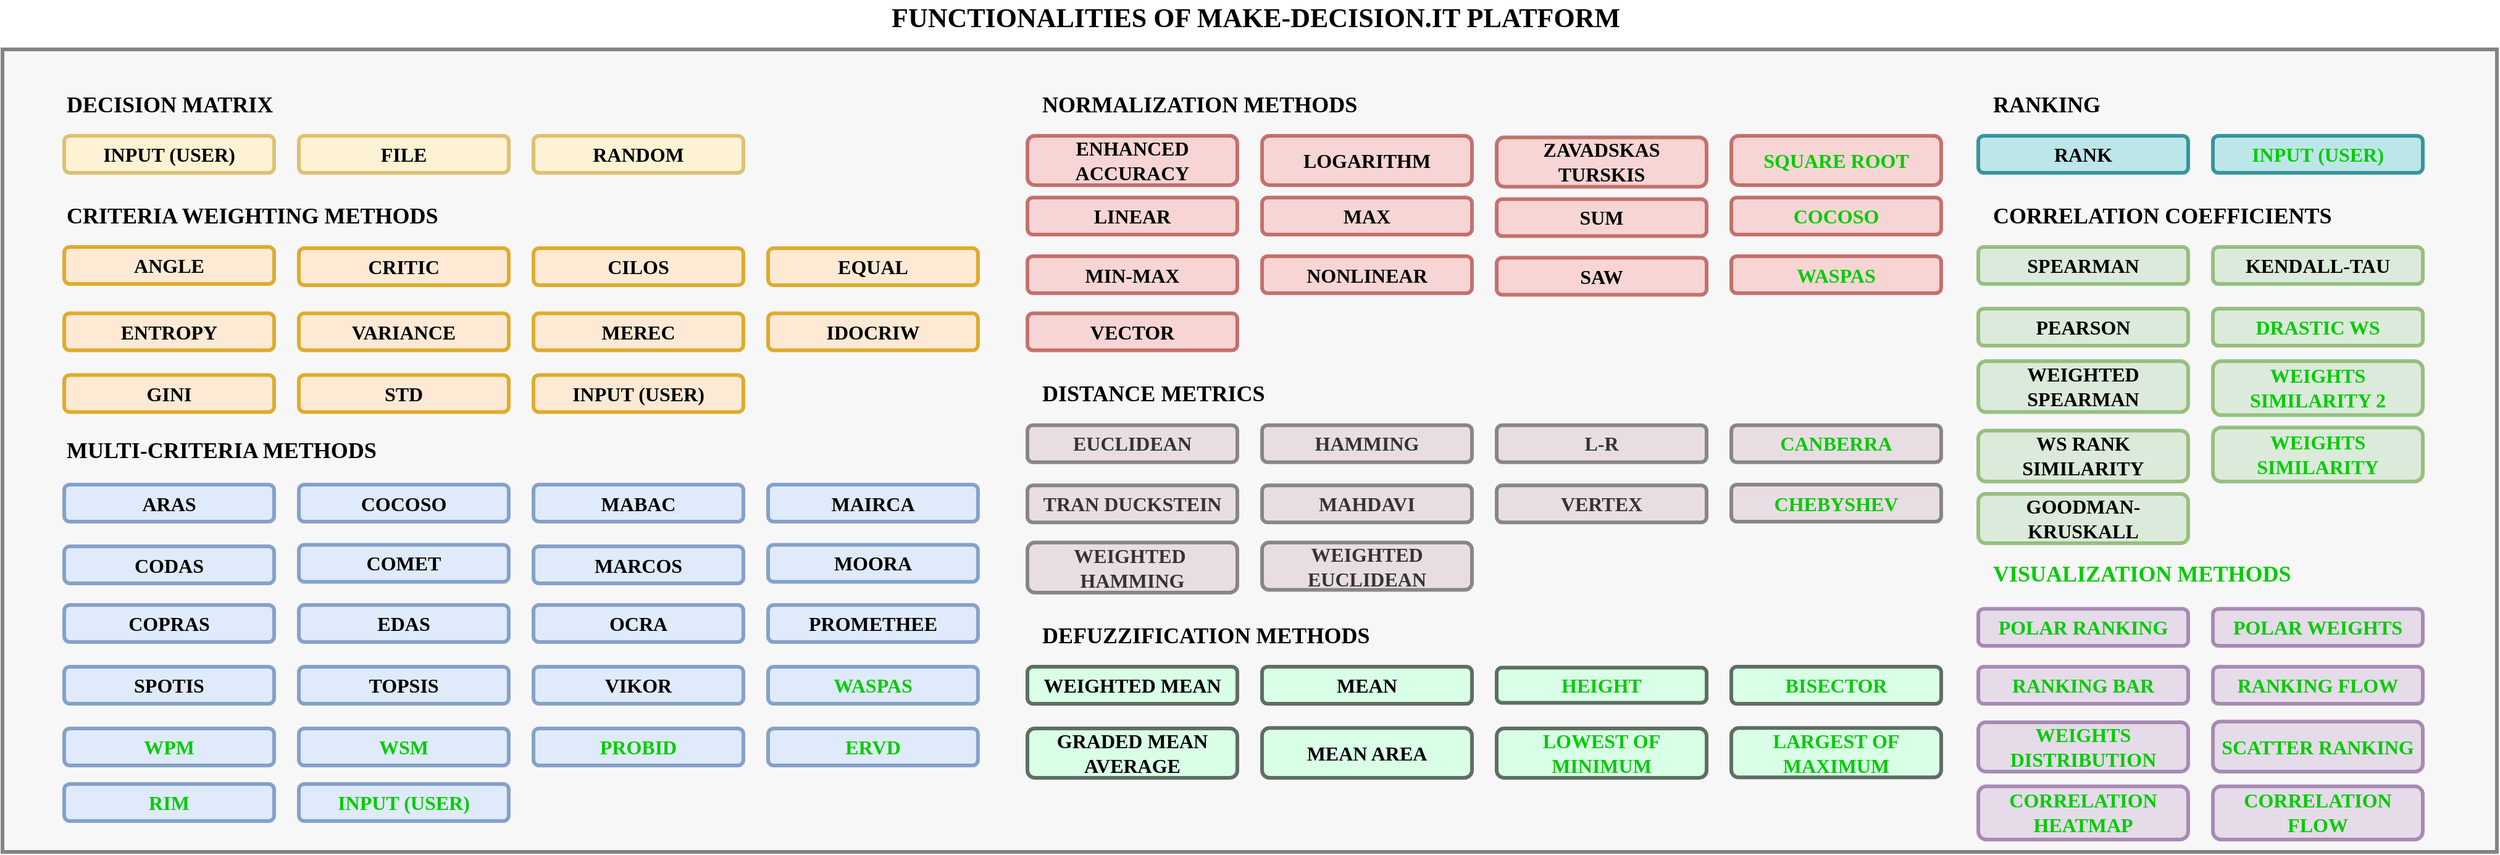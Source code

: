 <mxfile version="24.5.4" type="device">
  <diagram name="Strona-1" id="jpaMvelVWF1Mh6sMr1HV">
    <mxGraphModel dx="2520" dy="2734" grid="1" gridSize="10" guides="1" tooltips="1" connect="1" arrows="1" fold="1" page="1" pageScale="1" pageWidth="827" pageHeight="1169" math="0" shadow="0">
      <root>
        <mxCell id="0" />
        <mxCell id="1" parent="0" />
        <mxCell id="RcBS9KYSmtUSz1YU15f_-1" value="" style="rounded=0;whiteSpace=wrap;html=1;fillColor=#f5f5f5;fontColor=#333333;strokeColor=#666666;opacity=80;strokeWidth=3;fontFamily=Verdana;fontStyle=1;fontSize=12;" vertex="1" parent="1">
          <mxGeometry x="480" y="-760" width="2020" height="650" as="geometry" />
        </mxCell>
        <mxCell id="RcBS9KYSmtUSz1YU15f_-2" value="GOODMAN-KRUSKALL" style="rounded=1;whiteSpace=wrap;html=1;fontSize=16;fontFamily=Verdana;fillColor=#d5e8d4;strokeColor=#82b366;strokeWidth=3;opacity=80;fontStyle=1" vertex="1" parent="1">
          <mxGeometry x="2080" y="-400" width="170" height="40" as="geometry" />
        </mxCell>
        <mxCell id="RcBS9KYSmtUSz1YU15f_-3" value="PEARSON" style="rounded=1;whiteSpace=wrap;html=1;fontSize=16;fontFamily=Verdana;fillColor=#d5e8d4;strokeColor=#82b366;strokeWidth=3;opacity=80;fontStyle=1" vertex="1" parent="1">
          <mxGeometry x="2080" y="-550" width="170" height="30" as="geometry" />
        </mxCell>
        <mxCell id="RcBS9KYSmtUSz1YU15f_-4" value="KENDALL-TAU" style="rounded=1;whiteSpace=wrap;html=1;fontSize=16;fontFamily=Verdana;fillColor=#d5e8d4;strokeColor=#82b366;strokeWidth=3;opacity=80;fontStyle=1" vertex="1" parent="1">
          <mxGeometry x="2270" y="-600" width="170" height="30" as="geometry" />
        </mxCell>
        <mxCell id="RcBS9KYSmtUSz1YU15f_-5" value="SPEARMAN" style="rounded=1;whiteSpace=wrap;html=1;fontSize=16;fontFamily=Verdana;fillColor=#d5e8d4;strokeColor=#82b366;strokeWidth=3;opacity=80;fontStyle=1" vertex="1" parent="1">
          <mxGeometry x="2080" y="-600" width="170" height="30" as="geometry" />
        </mxCell>
        <mxCell id="RcBS9KYSmtUSz1YU15f_-6" value="WEIGHTED SPEARMAN" style="rounded=1;whiteSpace=wrap;html=1;fontSize=16;fontFamily=Verdana;fillColor=#d5e8d4;strokeColor=#82b366;strokeWidth=3;opacity=80;fontStyle=1" vertex="1" parent="1">
          <mxGeometry x="2080" y="-507.5" width="170" height="41.25" as="geometry" />
        </mxCell>
        <mxCell id="RcBS9KYSmtUSz1YU15f_-7" value="WS RANK SIMILARITY" style="rounded=1;whiteSpace=wrap;html=1;fontSize=16;fontFamily=Verdana;fillColor=#d5e8d4;strokeColor=#82b366;strokeWidth=3;opacity=80;fontStyle=1" vertex="1" parent="1">
          <mxGeometry x="2080" y="-451.25" width="170" height="41.25" as="geometry" />
        </mxCell>
        <mxCell id="RcBS9KYSmtUSz1YU15f_-8" value="GRADED MEAN AVERAGE" style="rounded=1;whiteSpace=wrap;html=1;fontFamily=Verdana;fontSize=16;strokeWidth=3;fillColor=#daffe7;strokeColor=#5E6E63;fontStyle=1" vertex="1" parent="1">
          <mxGeometry x="1310" y="-210" width="170" height="40" as="geometry" />
        </mxCell>
        <mxCell id="RcBS9KYSmtUSz1YU15f_-9" value="MEAN AREA" style="rounded=1;whiteSpace=wrap;html=1;fontFamily=Verdana;fontSize=16;strokeWidth=3;fillColor=#daffe7;strokeColor=#5E6E63;fontStyle=1" vertex="1" parent="1">
          <mxGeometry x="1500" y="-210.32" width="170" height="40.32" as="geometry" />
        </mxCell>
        <mxCell id="RcBS9KYSmtUSz1YU15f_-10" value="MEAN" style="rounded=1;whiteSpace=wrap;html=1;fontFamily=Verdana;fontSize=16;strokeWidth=3;fillColor=#daffe7;strokeColor=#5E6E63;fontStyle=1" vertex="1" parent="1">
          <mxGeometry x="1500" y="-260" width="170" height="30" as="geometry" />
        </mxCell>
        <mxCell id="RcBS9KYSmtUSz1YU15f_-11" value="WEIGHTED MEAN" style="rounded=1;whiteSpace=wrap;html=1;fontFamily=Verdana;fontSize=16;strokeWidth=3;fillColor=#daffe7;strokeColor=#5E6E63;fontStyle=1" vertex="1" parent="1">
          <mxGeometry x="1310" y="-260" width="170" height="30" as="geometry" />
        </mxCell>
        <mxCell id="RcBS9KYSmtUSz1YU15f_-12" value="DRASTIC WS" style="rounded=1;whiteSpace=wrap;html=1;fontSize=16;fontFamily=Verdana;fillColor=#d5e8d4;strokeColor=#82b366;strokeWidth=3;opacity=80;fontStyle=1;fontColor=#00CC00;" vertex="1" parent="1">
          <mxGeometry x="2270" y="-550" width="170" height="30" as="geometry" />
        </mxCell>
        <mxCell id="RcBS9KYSmtUSz1YU15f_-13" value="WEIGHTS SIMILARITY" style="rounded=1;whiteSpace=wrap;html=1;fontSize=16;fontFamily=Verdana;fillColor=#d5e8d4;strokeColor=#82b366;strokeWidth=3;opacity=80;fontStyle=1;fontColor=#00CC00;" vertex="1" parent="1">
          <mxGeometry x="2270" y="-453.75" width="170" height="43.75" as="geometry" />
        </mxCell>
        <mxCell id="RcBS9KYSmtUSz1YU15f_-14" value="WEIGHTS SIMILARITY 2" style="rounded=1;whiteSpace=wrap;html=1;fontSize=16;fontFamily=Verdana;fillColor=#d5e8d4;strokeColor=#82b366;strokeWidth=3;opacity=80;fontStyle=1;fontColor=#00CC00;" vertex="1" parent="1">
          <mxGeometry x="2270" y="-507.5" width="170" height="43.75" as="geometry" />
        </mxCell>
        <mxCell id="RcBS9KYSmtUSz1YU15f_-15" value="BISECTOR" style="rounded=1;whiteSpace=wrap;html=1;fontFamily=Verdana;fontSize=16;strokeWidth=3;fillColor=#daffe7;strokeColor=#5E6E63;fontStyle=1;fontColor=#00CC00;" vertex="1" parent="1">
          <mxGeometry x="1880" y="-260" width="170" height="30" as="geometry" />
        </mxCell>
        <mxCell id="RcBS9KYSmtUSz1YU15f_-16" value="HEIGHT" style="rounded=1;whiteSpace=wrap;html=1;fontFamily=Verdana;fontSize=16;strokeWidth=3;fillColor=#daffe7;strokeColor=#5E6E63;fontStyle=1;fontColor=#00CC00;" vertex="1" parent="1">
          <mxGeometry x="1690" y="-259.22" width="170" height="28.44" as="geometry" />
        </mxCell>
        <mxCell id="RcBS9KYSmtUSz1YU15f_-17" value="LARGEST OF MAXIMUM" style="rounded=1;whiteSpace=wrap;html=1;fontFamily=Verdana;fontSize=16;strokeWidth=3;fillColor=#daffe7;strokeColor=#5E6E63;fontStyle=1;fontColor=#00CC00;" vertex="1" parent="1">
          <mxGeometry x="1880" y="-210.32" width="170" height="40" as="geometry" />
        </mxCell>
        <mxCell id="RcBS9KYSmtUSz1YU15f_-18" value="LOWEST OF MINIMUM" style="rounded=1;whiteSpace=wrap;html=1;fontFamily=Verdana;fontSize=16;strokeWidth=3;fillColor=#daffe7;strokeColor=#5E6E63;fontStyle=1;fontColor=#00CC00;" vertex="1" parent="1">
          <mxGeometry x="1690" y="-210" width="170" height="40" as="geometry" />
        </mxCell>
        <mxCell id="RcBS9KYSmtUSz1YU15f_-19" value="EUCLIDEAN" style="rounded=1;whiteSpace=wrap;html=1;fontFamily=Verdana;fontSize=16;fillColor=#e6d8e0;strokeColor=#6E6E6E;opacity=80;strokeWidth=3;fontColor=#333333;fontStyle=1" vertex="1" parent="1">
          <mxGeometry x="1310" y="-455.62" width="170" height="30" as="geometry" />
        </mxCell>
        <mxCell id="RcBS9KYSmtUSz1YU15f_-20" value="CANBERRA" style="rounded=1;whiteSpace=wrap;html=1;fontFamily=Verdana;fontSize=16;fillColor=#e6d8e0;strokeColor=#6E6E6E;opacity=80;strokeWidth=3;fontColor=#00CC00;fontStyle=1" vertex="1" parent="1">
          <mxGeometry x="1880" y="-455.62" width="170" height="30" as="geometry" />
        </mxCell>
        <mxCell id="RcBS9KYSmtUSz1YU15f_-21" value="HAMMING" style="rounded=1;whiteSpace=wrap;html=1;fontFamily=Verdana;fontSize=16;fillColor=#e6d8e0;strokeColor=#6E6E6E;opacity=80;strokeWidth=3;fontColor=#333333;fontStyle=1" vertex="1" parent="1">
          <mxGeometry x="1500" y="-455.62" width="170" height="30" as="geometry" />
        </mxCell>
        <mxCell id="RcBS9KYSmtUSz1YU15f_-22" value="MAHDAVI" style="rounded=1;whiteSpace=wrap;html=1;fontFamily=Verdana;fontSize=16;fillColor=#e6d8e0;strokeColor=#6E6E6E;opacity=80;strokeWidth=3;fontColor=#333333;fontStyle=1" vertex="1" parent="1">
          <mxGeometry x="1500" y="-406.87" width="170" height="30" as="geometry" />
        </mxCell>
        <mxCell id="RcBS9KYSmtUSz1YU15f_-23" value="VERTEX" style="rounded=1;whiteSpace=wrap;html=1;fontFamily=Verdana;fontSize=16;fillColor=#e6d8e0;strokeColor=#6E6E6E;opacity=80;strokeWidth=3;fontColor=#333333;fontStyle=1" vertex="1" parent="1">
          <mxGeometry x="1690" y="-406.87" width="170" height="30" as="geometry" />
        </mxCell>
        <mxCell id="RcBS9KYSmtUSz1YU15f_-24" value="WEIGHTED&amp;nbsp;&lt;div&gt;HAMMING&lt;/div&gt;" style="rounded=1;whiteSpace=wrap;html=1;fontFamily=Verdana;fontSize=16;fillColor=#e6d8e0;strokeColor=#6E6E6E;opacity=80;strokeWidth=3;fontColor=#333333;fontStyle=1" vertex="1" parent="1">
          <mxGeometry x="1310" y="-360.63" width="170" height="40.63" as="geometry" />
        </mxCell>
        <mxCell id="RcBS9KYSmtUSz1YU15f_-25" value="L-R" style="rounded=1;whiteSpace=wrap;html=1;fontFamily=Verdana;fontSize=16;fillColor=#e6d8e0;strokeColor=#6E6E6E;opacity=80;strokeWidth=3;fontColor=#333333;fontStyle=1" vertex="1" parent="1">
          <mxGeometry x="1690" y="-455.62" width="170" height="30" as="geometry" />
        </mxCell>
        <mxCell id="RcBS9KYSmtUSz1YU15f_-26" value="TRAN DUCKSTEIN" style="rounded=1;whiteSpace=wrap;html=1;fontFamily=Verdana;fontSize=16;fillColor=#e6d8e0;strokeColor=#6E6E6E;opacity=80;strokeWidth=3;fontColor=#333333;fontStyle=1" vertex="1" parent="1">
          <mxGeometry x="1310" y="-406.87" width="170" height="30" as="geometry" />
        </mxCell>
        <mxCell id="RcBS9KYSmtUSz1YU15f_-27" value="WEIGHTED EUCLIDEAN" style="rounded=1;whiteSpace=wrap;html=1;fontFamily=Verdana;fontSize=16;fillColor=#e6d8e0;strokeColor=#6E6E6E;opacity=80;strokeWidth=3;fontColor=#333333;fontStyle=1" vertex="1" parent="1">
          <mxGeometry x="1500" y="-360.63" width="170" height="38.44" as="geometry" />
        </mxCell>
        <mxCell id="RcBS9KYSmtUSz1YU15f_-28" value="CHEBYSHEV" style="rounded=1;whiteSpace=wrap;html=1;fontFamily=Verdana;fontSize=16;fillColor=#e6d8e0;strokeColor=#6E6E6E;opacity=80;strokeWidth=3;fontColor=#00CC00;fontStyle=1" vertex="1" parent="1">
          <mxGeometry x="1880" y="-407.5" width="170" height="30" as="geometry" />
        </mxCell>
        <mxCell id="RcBS9KYSmtUSz1YU15f_-29" value="ENHANCED ACCURACY" style="rounded=1;whiteSpace=wrap;html=1;fontFamily=Verdana;fontSize=16;fillColor=#f8cecc;strokeColor=#b85450;strokeWidth=3;opacity=80;fontStyle=1" vertex="1" parent="1">
          <mxGeometry x="1310" y="-690" width="170" height="40" as="geometry" />
        </mxCell>
        <mxCell id="RcBS9KYSmtUSz1YU15f_-30" value="LINEAR" style="rounded=1;whiteSpace=wrap;html=1;fontFamily=Verdana;fontSize=16;fillColor=#f8cecc;strokeColor=#b85450;strokeWidth=3;opacity=80;fontStyle=1" vertex="1" parent="1">
          <mxGeometry x="1310" y="-640" width="170" height="30" as="geometry" />
        </mxCell>
        <mxCell id="RcBS9KYSmtUSz1YU15f_-31" value="LOGARITHM" style="rounded=1;whiteSpace=wrap;html=1;fontFamily=Verdana;fontSize=16;fillColor=#f8cecc;strokeColor=#b85450;strokeWidth=3;opacity=80;fontStyle=1" vertex="1" parent="1">
          <mxGeometry x="1500" y="-690" width="170" height="40" as="geometry" />
        </mxCell>
        <mxCell id="RcBS9KYSmtUSz1YU15f_-32" value="MAX" style="rounded=1;whiteSpace=wrap;html=1;fontFamily=Verdana;fontSize=16;fillColor=#f8cecc;strokeColor=#b85450;strokeWidth=3;opacity=80;fontStyle=1" vertex="1" parent="1">
          <mxGeometry x="1500" y="-640" width="170" height="30" as="geometry" />
        </mxCell>
        <mxCell id="RcBS9KYSmtUSz1YU15f_-33" value="MIN-MAX" style="rounded=1;whiteSpace=wrap;html=1;fontFamily=Verdana;fontSize=16;fillColor=#f8cecc;strokeColor=#b85450;strokeWidth=3;opacity=80;fontStyle=1" vertex="1" parent="1">
          <mxGeometry x="1310" y="-592.5" width="170" height="30" as="geometry" />
        </mxCell>
        <mxCell id="RcBS9KYSmtUSz1YU15f_-34" value="NONLINEAR" style="rounded=1;whiteSpace=wrap;html=1;fontFamily=Verdana;fontSize=16;fillColor=#f8cecc;strokeColor=#b85450;strokeWidth=3;opacity=80;fontStyle=1" vertex="1" parent="1">
          <mxGeometry x="1500" y="-592.5" width="170" height="30" as="geometry" />
        </mxCell>
        <mxCell id="RcBS9KYSmtUSz1YU15f_-35" value="SAW" style="rounded=1;whiteSpace=wrap;html=1;fontFamily=Verdana;fontSize=16;fillColor=#f8cecc;strokeColor=#b85450;strokeWidth=3;opacity=80;fontStyle=1" vertex="1" parent="1">
          <mxGeometry x="1690" y="-591.25" width="170" height="30" as="geometry" />
        </mxCell>
        <mxCell id="RcBS9KYSmtUSz1YU15f_-36" value="SUM" style="rounded=1;whiteSpace=wrap;html=1;fontFamily=Verdana;fontSize=16;fillColor=#f8cecc;strokeColor=#b85450;strokeWidth=3;opacity=80;fontStyle=1" vertex="1" parent="1">
          <mxGeometry x="1690" y="-638.75" width="170" height="30" as="geometry" />
        </mxCell>
        <mxCell id="RcBS9KYSmtUSz1YU15f_-37" value="VECTOR" style="rounded=1;whiteSpace=wrap;html=1;fontFamily=Verdana;fontSize=16;fillColor=#f8cecc;strokeColor=#b85450;strokeWidth=3;opacity=80;fontStyle=1" vertex="1" parent="1">
          <mxGeometry x="1310" y="-546.25" width="170" height="30" as="geometry" />
        </mxCell>
        <mxCell id="RcBS9KYSmtUSz1YU15f_-38" value="ZAVADSKAS TURSKIS" style="rounded=1;whiteSpace=wrap;html=1;fontFamily=Verdana;fontSize=16;fillColor=#f8cecc;strokeColor=#b85450;strokeWidth=3;opacity=80;fontStyle=1" vertex="1" parent="1">
          <mxGeometry x="1690" y="-688.75" width="170" height="40" as="geometry" />
        </mxCell>
        <mxCell id="RcBS9KYSmtUSz1YU15f_-39" value="SQUARE ROOT" style="rounded=1;whiteSpace=wrap;html=1;fontFamily=Verdana;fontSize=16;fillColor=#f8cecc;strokeColor=#b85450;strokeWidth=3;opacity=80;fontStyle=1;fontColor=#00CC00;" vertex="1" parent="1">
          <mxGeometry x="1880" y="-690" width="170" height="40" as="geometry" />
        </mxCell>
        <mxCell id="RcBS9KYSmtUSz1YU15f_-40" value="WASPAS" style="rounded=1;whiteSpace=wrap;html=1;fontFamily=Verdana;fontSize=16;fillColor=#f8cecc;strokeColor=#b85450;strokeWidth=3;opacity=80;fontStyle=1;fontColor=#00CC00;" vertex="1" parent="1">
          <mxGeometry x="1880" y="-592.5" width="170" height="30" as="geometry" />
        </mxCell>
        <mxCell id="RcBS9KYSmtUSz1YU15f_-41" value="COCOSO" style="rounded=1;whiteSpace=wrap;html=1;fontFamily=Verdana;fontSize=16;fillColor=#f8cecc;strokeColor=#b85450;strokeWidth=3;opacity=80;fontStyle=1;fontColor=#00CC00;" vertex="1" parent="1">
          <mxGeometry x="1880" y="-640" width="170" height="30" as="geometry" />
        </mxCell>
        <mxCell id="RcBS9KYSmtUSz1YU15f_-42" value="INPUT (USER)" style="rounded=1;whiteSpace=wrap;html=1;fontFamily=Verdana;fontSize=16;fillColor=#fff2cc;strokeColor=#d6b656;strokeWidth=3;opacity=80;fontStyle=1" vertex="1" parent="1">
          <mxGeometry x="530" y="-690" width="170" height="30" as="geometry" />
        </mxCell>
        <mxCell id="RcBS9KYSmtUSz1YU15f_-43" value="FILE" style="rounded=1;whiteSpace=wrap;html=1;fontFamily=Verdana;fontSize=16;fillColor=#fff2cc;strokeColor=#d6b656;strokeWidth=3;opacity=80;fontStyle=1" vertex="1" parent="1">
          <mxGeometry x="720" y="-690" width="170" height="30" as="geometry" />
        </mxCell>
        <mxCell id="RcBS9KYSmtUSz1YU15f_-44" value="RANDOM" style="rounded=1;whiteSpace=wrap;html=1;fontFamily=Verdana;fontSize=16;fillColor=#fff2cc;strokeColor=#d6b656;strokeWidth=3;opacity=80;fontStyle=1" vertex="1" parent="1">
          <mxGeometry x="910" y="-690" width="170" height="30" as="geometry" />
        </mxCell>
        <mxCell id="RcBS9KYSmtUSz1YU15f_-45" value="ANGLE" style="rounded=1;whiteSpace=wrap;html=1;fontFamily=Verdana;fontSize=16;fillColor=#ffe6cc;strokeColor=#d79b00;strokeWidth=3;opacity=80;fontStyle=1" vertex="1" parent="1">
          <mxGeometry x="530" y="-600" width="170" height="30" as="geometry" />
        </mxCell>
        <mxCell id="RcBS9KYSmtUSz1YU15f_-46" value="CRITIC" style="rounded=1;whiteSpace=wrap;html=1;fontFamily=Verdana;fontSize=16;fillColor=#ffe6cc;strokeColor=#d79b00;strokeWidth=3;opacity=80;fontStyle=1" vertex="1" parent="1">
          <mxGeometry x="720" y="-599" width="170" height="30" as="geometry" />
        </mxCell>
        <mxCell id="RcBS9KYSmtUSz1YU15f_-47" value="CILOS" style="rounded=1;whiteSpace=wrap;html=1;fontFamily=Verdana;fontSize=16;fillColor=#ffe6cc;strokeColor=#d79b00;strokeWidth=3;opacity=80;fontStyle=1" vertex="1" parent="1">
          <mxGeometry x="910" y="-599" width="170" height="30" as="geometry" />
        </mxCell>
        <mxCell id="RcBS9KYSmtUSz1YU15f_-48" value="ENTROPY" style="rounded=1;whiteSpace=wrap;html=1;fontFamily=Verdana;fontSize=16;fillColor=#ffe6cc;strokeColor=#d79b00;strokeWidth=3;opacity=80;fontStyle=1" vertex="1" parent="1">
          <mxGeometry x="530" y="-546.25" width="170" height="30" as="geometry" />
        </mxCell>
        <mxCell id="RcBS9KYSmtUSz1YU15f_-49" value="EQUAL" style="rounded=1;whiteSpace=wrap;html=1;fontFamily=Verdana;fontSize=16;fillColor=#ffe6cc;strokeColor=#d79b00;strokeWidth=3;opacity=80;fontStyle=1" vertex="1" parent="1">
          <mxGeometry x="1100" y="-599" width="170" height="30" as="geometry" />
        </mxCell>
        <mxCell id="RcBS9KYSmtUSz1YU15f_-50" value="GINI" style="rounded=1;whiteSpace=wrap;html=1;fontFamily=Verdana;fontSize=16;fillColor=#ffe6cc;strokeColor=#d79b00;strokeWidth=3;opacity=80;fontStyle=1" vertex="1" parent="1">
          <mxGeometry x="530" y="-496.25" width="170" height="30" as="geometry" />
        </mxCell>
        <mxCell id="RcBS9KYSmtUSz1YU15f_-51" value="IDOCRIW" style="rounded=1;whiteSpace=wrap;html=1;fontFamily=Verdana;fontSize=16;fillColor=#ffe6cc;strokeColor=#d79b00;strokeWidth=3;opacity=80;fontStyle=1" vertex="1" parent="1">
          <mxGeometry x="1100" y="-546.25" width="170" height="30" as="geometry" />
        </mxCell>
        <mxCell id="RcBS9KYSmtUSz1YU15f_-52" value="INPUT (USER)" style="rounded=1;whiteSpace=wrap;html=1;fontFamily=Verdana;fontSize=16;fillColor=#ffe6cc;strokeColor=#d79b00;strokeWidth=3;opacity=80;fontStyle=1" vertex="1" parent="1">
          <mxGeometry x="910" y="-496.25" width="170" height="30" as="geometry" />
        </mxCell>
        <mxCell id="RcBS9KYSmtUSz1YU15f_-53" value="MEREC" style="rounded=1;whiteSpace=wrap;html=1;fontFamily=Verdana;fontSize=16;fillColor=#ffe6cc;strokeColor=#d79b00;strokeWidth=3;opacity=80;fontStyle=1" vertex="1" parent="1">
          <mxGeometry x="910" y="-546.25" width="170" height="30" as="geometry" />
        </mxCell>
        <mxCell id="RcBS9KYSmtUSz1YU15f_-54" value="STD" style="rounded=1;whiteSpace=wrap;html=1;fontFamily=Verdana;fontSize=16;fillColor=#ffe6cc;strokeColor=#d79b00;strokeWidth=3;opacity=80;fontStyle=1" vertex="1" parent="1">
          <mxGeometry x="720" y="-496.25" width="170" height="30" as="geometry" />
        </mxCell>
        <mxCell id="RcBS9KYSmtUSz1YU15f_-55" value="VARIANCE" style="rounded=1;whiteSpace=wrap;html=1;fontFamily=Verdana;fontSize=16;fillColor=#ffe6cc;strokeColor=#d79b00;strokeWidth=3;opacity=80;fontStyle=1" vertex="1" parent="1">
          <mxGeometry x="720" y="-546.25" width="170" height="30" as="geometry" />
        </mxCell>
        <mxCell id="RcBS9KYSmtUSz1YU15f_-56" value="RANK" style="rounded=1;whiteSpace=wrap;html=1;fontFamily=Verdana;fontSize=16;fillColor=#b0e3e6;strokeColor=#0e8088;opacity=80;strokeWidth=3;fontStyle=1" vertex="1" parent="1">
          <mxGeometry x="2080" y="-690" width="170" height="30" as="geometry" />
        </mxCell>
        <mxCell id="RcBS9KYSmtUSz1YU15f_-57" value="INPUT (USER)" style="rounded=1;whiteSpace=wrap;html=1;fontFamily=Verdana;fontSize=16;fillColor=#b0e3e6;strokeColor=#0e8088;opacity=80;strokeWidth=3;fontStyle=1;fontColor=#00CC00;" vertex="1" parent="1">
          <mxGeometry x="2270" y="-690" width="170" height="30" as="geometry" />
        </mxCell>
        <mxCell id="RcBS9KYSmtUSz1YU15f_-58" value="ARAS" style="rounded=1;whiteSpace=wrap;html=1;fontFamily=Verdana;fontSize=16;fillColor=#dae8fc;strokeColor=#6c8ebf;strokeWidth=3;opacity=80;fontStyle=1" vertex="1" parent="1">
          <mxGeometry x="530" y="-407.5" width="170" height="30" as="geometry" />
        </mxCell>
        <mxCell id="RcBS9KYSmtUSz1YU15f_-59" value="CODAS" style="rounded=1;whiteSpace=wrap;html=1;fontFamily=Verdana;fontSize=16;fillColor=#dae8fc;strokeColor=#6c8ebf;strokeWidth=3;opacity=80;fontStyle=1" vertex="1" parent="1">
          <mxGeometry x="530" y="-357.5" width="170" height="30" as="geometry" />
        </mxCell>
        <mxCell id="RcBS9KYSmtUSz1YU15f_-60" value="COCOSO" style="rounded=1;whiteSpace=wrap;html=1;fontFamily=Verdana;fontSize=16;fillColor=#dae8fc;strokeColor=#6c8ebf;strokeWidth=3;opacity=80;fontStyle=1" vertex="1" parent="1">
          <mxGeometry x="720" y="-407.5" width="170" height="30" as="geometry" />
        </mxCell>
        <mxCell id="RcBS9KYSmtUSz1YU15f_-61" value="COMET" style="rounded=1;whiteSpace=wrap;html=1;fontFamily=Verdana;fontSize=16;fillColor=#dae8fc;strokeColor=#6c8ebf;strokeWidth=3;opacity=80;fontStyle=1" vertex="1" parent="1">
          <mxGeometry x="720" y="-358.75" width="170" height="30" as="geometry" />
        </mxCell>
        <mxCell id="RcBS9KYSmtUSz1YU15f_-62" value="COPRAS" style="rounded=1;whiteSpace=wrap;html=1;fontFamily=Verdana;fontSize=16;fillColor=#dae8fc;strokeColor=#6c8ebf;strokeWidth=3;opacity=80;fontStyle=1" vertex="1" parent="1">
          <mxGeometry x="530" y="-310" width="170" height="30" as="geometry" />
        </mxCell>
        <mxCell id="RcBS9KYSmtUSz1YU15f_-63" value="EDAS" style="rounded=1;whiteSpace=wrap;html=1;fontFamily=Verdana;fontSize=16;fillColor=#dae8fc;strokeColor=#6c8ebf;strokeWidth=3;opacity=80;fontStyle=1" vertex="1" parent="1">
          <mxGeometry x="720" y="-310" width="170" height="30" as="geometry" />
        </mxCell>
        <mxCell id="RcBS9KYSmtUSz1YU15f_-64" value="MABAC" style="rounded=1;whiteSpace=wrap;html=1;fontFamily=Verdana;fontSize=16;fillColor=#dae8fc;strokeColor=#6c8ebf;strokeWidth=3;opacity=80;fontStyle=1" vertex="1" parent="1">
          <mxGeometry x="910" y="-407.5" width="170" height="30" as="geometry" />
        </mxCell>
        <mxCell id="RcBS9KYSmtUSz1YU15f_-65" value="MAIRCA" style="rounded=1;whiteSpace=wrap;html=1;fontFamily=Verdana;fontSize=16;fillColor=#dae8fc;strokeColor=#6c8ebf;strokeWidth=3;opacity=80;fontStyle=1" vertex="1" parent="1">
          <mxGeometry x="1100" y="-407.5" width="170" height="30" as="geometry" />
        </mxCell>
        <mxCell id="RcBS9KYSmtUSz1YU15f_-66" value="MARCOS" style="rounded=1;whiteSpace=wrap;html=1;fontFamily=Verdana;fontSize=16;fillColor=#dae8fc;strokeColor=#6c8ebf;strokeWidth=3;opacity=80;fontStyle=1" vertex="1" parent="1">
          <mxGeometry x="910" y="-357.5" width="170" height="30" as="geometry" />
        </mxCell>
        <mxCell id="RcBS9KYSmtUSz1YU15f_-67" value="MOORA" style="rounded=1;whiteSpace=wrap;html=1;fontFamily=Verdana;fontSize=16;fillColor=#dae8fc;strokeColor=#6c8ebf;strokeWidth=3;opacity=80;fontStyle=1" vertex="1" parent="1">
          <mxGeometry x="1100" y="-358.75" width="170" height="30" as="geometry" />
        </mxCell>
        <mxCell id="RcBS9KYSmtUSz1YU15f_-68" value="OCRA" style="rounded=1;whiteSpace=wrap;html=1;fontFamily=Verdana;fontSize=16;fillColor=#dae8fc;strokeColor=#6c8ebf;strokeWidth=3;opacity=80;fontStyle=1" vertex="1" parent="1">
          <mxGeometry x="910" y="-310" width="170" height="30" as="geometry" />
        </mxCell>
        <mxCell id="RcBS9KYSmtUSz1YU15f_-69" value="PROMETHEE" style="rounded=1;whiteSpace=wrap;html=1;fontFamily=Verdana;fontSize=16;fillColor=#dae8fc;strokeColor=#6c8ebf;strokeWidth=3;opacity=80;fontStyle=1" vertex="1" parent="1">
          <mxGeometry x="1100" y="-310" width="170" height="30" as="geometry" />
        </mxCell>
        <mxCell id="RcBS9KYSmtUSz1YU15f_-70" value="SPOTIS" style="rounded=1;whiteSpace=wrap;html=1;fontFamily=Verdana;fontSize=16;fillColor=#dae8fc;strokeColor=#6c8ebf;strokeWidth=3;opacity=80;fontStyle=1" vertex="1" parent="1">
          <mxGeometry x="530" y="-260" width="170" height="30" as="geometry" />
        </mxCell>
        <mxCell id="RcBS9KYSmtUSz1YU15f_-71" value="VIKOR" style="rounded=1;whiteSpace=wrap;html=1;fontFamily=Verdana;fontSize=16;fillColor=#dae8fc;strokeColor=#6c8ebf;strokeWidth=3;opacity=80;fontStyle=1" vertex="1" parent="1">
          <mxGeometry x="910" y="-260" width="170" height="30" as="geometry" />
        </mxCell>
        <mxCell id="RcBS9KYSmtUSz1YU15f_-72" value="WASPAS" style="rounded=1;whiteSpace=wrap;html=1;fontFamily=Verdana;fontSize=16;fillColor=#dae8fc;strokeColor=#6c8ebf;strokeWidth=3;opacity=80;fontStyle=1;fontColor=#00CC00;" vertex="1" parent="1">
          <mxGeometry x="1100" y="-260" width="170" height="30" as="geometry" />
        </mxCell>
        <mxCell id="RcBS9KYSmtUSz1YU15f_-73" value="TOPSIS" style="rounded=1;whiteSpace=wrap;html=1;fontFamily=Verdana;fontSize=16;fillColor=#dae8fc;strokeColor=#6c8ebf;strokeWidth=3;opacity=80;fontStyle=1" vertex="1" parent="1">
          <mxGeometry x="720" y="-260" width="170" height="30" as="geometry" />
        </mxCell>
        <mxCell id="RcBS9KYSmtUSz1YU15f_-74" value="WPM" style="rounded=1;whiteSpace=wrap;html=1;fontFamily=Verdana;fontSize=16;fillColor=#dae8fc;strokeColor=#6c8ebf;strokeWidth=3;opacity=80;fontStyle=1;fontColor=#00CC00;" vertex="1" parent="1">
          <mxGeometry x="530" y="-210" width="170" height="30" as="geometry" />
        </mxCell>
        <mxCell id="RcBS9KYSmtUSz1YU15f_-75" value="WSM" style="rounded=1;whiteSpace=wrap;html=1;fontFamily=Verdana;fontSize=16;fillColor=#dae8fc;strokeColor=#6c8ebf;strokeWidth=3;opacity=80;fontStyle=1;fontColor=#00CC00;" vertex="1" parent="1">
          <mxGeometry x="720" y="-210" width="170" height="30" as="geometry" />
        </mxCell>
        <mxCell id="RcBS9KYSmtUSz1YU15f_-76" value="PROBID" style="rounded=1;whiteSpace=wrap;html=1;fontFamily=Verdana;fontSize=16;fillColor=#dae8fc;strokeColor=#6c8ebf;strokeWidth=3;opacity=80;fontStyle=1;fontColor=#00CC00;" vertex="1" parent="1">
          <mxGeometry x="910" y="-210" width="170" height="30" as="geometry" />
        </mxCell>
        <mxCell id="RcBS9KYSmtUSz1YU15f_-77" value="ERVD" style="rounded=1;whiteSpace=wrap;html=1;fontFamily=Verdana;fontSize=16;fillColor=#dae8fc;strokeColor=#6c8ebf;strokeWidth=3;opacity=80;fontStyle=1;fontColor=#00CC00;" vertex="1" parent="1">
          <mxGeometry x="1100" y="-210" width="170" height="30" as="geometry" />
        </mxCell>
        <mxCell id="RcBS9KYSmtUSz1YU15f_-78" value="RIM" style="rounded=1;whiteSpace=wrap;html=1;fontFamily=Verdana;fontSize=16;fillColor=#dae8fc;strokeColor=#6c8ebf;strokeWidth=3;opacity=80;fontStyle=1;fontColor=#00CC00;" vertex="1" parent="1">
          <mxGeometry x="530" y="-165" width="170" height="30" as="geometry" />
        </mxCell>
        <mxCell id="RcBS9KYSmtUSz1YU15f_-79" value="INPUT (USER)" style="rounded=1;whiteSpace=wrap;html=1;fontFamily=Verdana;fontSize=16;fillColor=#dae8fc;strokeColor=#6c8ebf;strokeWidth=3;opacity=80;fontStyle=1;fontColor=#00CC00;" vertex="1" parent="1">
          <mxGeometry x="720" y="-165" width="170" height="30" as="geometry" />
        </mxCell>
        <mxCell id="RcBS9KYSmtUSz1YU15f_-80" value="WEIGHTS DISTRIBUTION" style="rounded=1;whiteSpace=wrap;html=1;fontFamily=Verdana;fontSize=16;fillColor=#e1d5e7;strokeColor=#9673a6;strokeWidth=3;opacity=80;fontStyle=1;fontColor=#00CC00;" vertex="1" parent="1">
          <mxGeometry x="2080" y="-215" width="170" height="40" as="geometry" />
        </mxCell>
        <mxCell id="RcBS9KYSmtUSz1YU15f_-81" value="RANKING BAR" style="rounded=1;whiteSpace=wrap;html=1;fontFamily=Verdana;fontSize=16;fillColor=#e1d5e7;strokeColor=#9673a6;strokeWidth=3;opacity=80;fontStyle=1;fontColor=#00CC00;" vertex="1" parent="1">
          <mxGeometry x="2080" y="-260" width="170" height="30" as="geometry" />
        </mxCell>
        <mxCell id="RcBS9KYSmtUSz1YU15f_-82" value="POLAR WEIGHTS" style="rounded=1;whiteSpace=wrap;html=1;fontFamily=Verdana;fontSize=16;fillColor=#e1d5e7;strokeColor=#9673a6;strokeWidth=3;opacity=80;fontStyle=1;fontColor=#00CC00;" vertex="1" parent="1">
          <mxGeometry x="2270" y="-306.87" width="170" height="30" as="geometry" />
        </mxCell>
        <mxCell id="RcBS9KYSmtUSz1YU15f_-83" value="RANKING FLOW" style="rounded=1;whiteSpace=wrap;html=1;fontFamily=Verdana;fontSize=16;fillColor=#e1d5e7;strokeColor=#9673a6;strokeWidth=3;opacity=80;fontStyle=1;fontColor=#00CC00;" vertex="1" parent="1">
          <mxGeometry x="2270" y="-260" width="170" height="30" as="geometry" />
        </mxCell>
        <mxCell id="RcBS9KYSmtUSz1YU15f_-84" value="POLAR RANKING" style="rounded=1;whiteSpace=wrap;html=1;fontFamily=Verdana;fontSize=16;fillColor=#e1d5e7;strokeColor=#9673a6;strokeWidth=3;opacity=80;fontStyle=1;fontColor=#00CC00;" vertex="1" parent="1">
          <mxGeometry x="2080" y="-306.87" width="170" height="30" as="geometry" />
        </mxCell>
        <mxCell id="RcBS9KYSmtUSz1YU15f_-85" value="SCATTER RANKING" style="rounded=1;whiteSpace=wrap;html=1;fontFamily=Verdana;fontSize=16;fillColor=#e1d5e7;strokeColor=#9673a6;strokeWidth=3;opacity=80;fontStyle=1;fontColor=#00CC00;" vertex="1" parent="1">
          <mxGeometry x="2270" y="-215.63" width="170" height="40.63" as="geometry" />
        </mxCell>
        <mxCell id="RcBS9KYSmtUSz1YU15f_-86" value="CORRELATION HEATMAP" style="rounded=1;whiteSpace=wrap;html=1;fontFamily=Verdana;fontSize=16;fillColor=#e1d5e7;strokeColor=#9673a6;strokeWidth=3;opacity=80;fontStyle=1;fontColor=#00CC00;" vertex="1" parent="1">
          <mxGeometry x="2080" y="-163.12" width="170" height="43.12" as="geometry" />
        </mxCell>
        <mxCell id="RcBS9KYSmtUSz1YU15f_-87" value="CORRELATION FLOW" style="rounded=1;whiteSpace=wrap;html=1;fontFamily=Verdana;fontSize=16;fillColor=#e1d5e7;strokeColor=#9673a6;strokeWidth=3;opacity=80;fontStyle=1;fontColor=#00CC00;" vertex="1" parent="1">
          <mxGeometry x="2270" y="-163.12" width="170" height="43.12" as="geometry" />
        </mxCell>
        <mxCell id="RcBS9KYSmtUSz1YU15f_-88" value="DECISION MATRIX" style="text;html=1;strokeColor=none;fillColor=none;align=left;verticalAlign=middle;whiteSpace=wrap;rounded=0;fontFamily=Verdana;spacingLeft=10;fontStyle=1;fontSize=18;" vertex="1" parent="1">
          <mxGeometry x="520" y="-730" width="210" height="30" as="geometry" />
        </mxCell>
        <mxCell id="RcBS9KYSmtUSz1YU15f_-89" value="CRITERIA WEIGHTING METHODS" style="text;html=1;strokeColor=none;fillColor=none;align=left;verticalAlign=middle;whiteSpace=wrap;rounded=0;fontFamily=Verdana;spacingLeft=10;fontStyle=1;fontSize=18;" vertex="1" parent="1">
          <mxGeometry x="520" y="-640" width="430" height="30" as="geometry" />
        </mxCell>
        <mxCell id="RcBS9KYSmtUSz1YU15f_-90" value="MULTI-CRITERIA METHODS" style="text;html=1;strokeColor=none;fillColor=none;align=left;verticalAlign=middle;whiteSpace=wrap;rounded=0;fontFamily=Verdana;spacingLeft=10;fontStyle=1;fontSize=18;" vertex="1" parent="1">
          <mxGeometry x="520" y="-450" width="310" height="30" as="geometry" />
        </mxCell>
        <mxCell id="RcBS9KYSmtUSz1YU15f_-91" value="NORMALIZATION METHODS" style="text;html=1;strokeColor=none;fillColor=none;align=left;verticalAlign=middle;whiteSpace=wrap;rounded=0;fontFamily=Verdana;spacingLeft=10;fontStyle=1;fontSize=18;" vertex="1" parent="1">
          <mxGeometry x="1310" y="-730" width="310" height="30" as="geometry" />
        </mxCell>
        <mxCell id="RcBS9KYSmtUSz1YU15f_-92" value="DISTANCE METRICS" style="text;html=1;strokeColor=none;fillColor=none;align=left;verticalAlign=middle;whiteSpace=wrap;rounded=0;fontFamily=Verdana;spacingLeft=10;fontStyle=1;fontSize=18;" vertex="1" parent="1">
          <mxGeometry x="1310" y="-496.25" width="270" height="30" as="geometry" />
        </mxCell>
        <mxCell id="RcBS9KYSmtUSz1YU15f_-93" value="DEFUZZIFICATION METHODS" style="text;html=1;strokeColor=none;fillColor=none;align=left;verticalAlign=middle;whiteSpace=wrap;rounded=0;fontFamily=Verdana;spacingLeft=10;fontStyle=1;fontSize=18;" vertex="1" parent="1">
          <mxGeometry x="1310" y="-300" width="360" height="30" as="geometry" />
        </mxCell>
        <mxCell id="RcBS9KYSmtUSz1YU15f_-94" value="CORRELATION COEFFICIENTS" style="text;html=1;strokeColor=none;fillColor=none;align=left;verticalAlign=middle;whiteSpace=wrap;rounded=0;fontFamily=Verdana;spacingLeft=10;fontStyle=1;fontSize=18;" vertex="1" parent="1">
          <mxGeometry x="2080" y="-640" width="360" height="30" as="geometry" />
        </mxCell>
        <mxCell id="RcBS9KYSmtUSz1YU15f_-95" value="VISUALIZATION METHODS" style="text;html=1;strokeColor=none;fillColor=none;align=left;verticalAlign=middle;whiteSpace=wrap;rounded=0;fontFamily=Verdana;spacingLeft=10;fontStyle=1;fontSize=18;fontColor=#00CC00;" vertex="1" parent="1">
          <mxGeometry x="2080" y="-350" width="320" height="30" as="geometry" />
        </mxCell>
        <mxCell id="RcBS9KYSmtUSz1YU15f_-96" value="RANKING" style="text;html=1;strokeColor=none;fillColor=none;align=left;verticalAlign=middle;whiteSpace=wrap;rounded=0;fontFamily=Verdana;spacingLeft=10;fontStyle=1;fontSize=18;" vertex="1" parent="1">
          <mxGeometry x="2080" y="-730" width="270" height="30" as="geometry" />
        </mxCell>
        <mxCell id="RcBS9KYSmtUSz1YU15f_-97" value="FUNCTIONALITIES OF MAKE-DECISION.IT PLATFORM" style="text;html=1;strokeColor=none;fillColor=none;align=center;verticalAlign=middle;whiteSpace=wrap;rounded=0;fontFamily=Verdana;spacingLeft=10;fontStyle=1;fontSize=22;" vertex="1" parent="1">
          <mxGeometry x="480" y="-800" width="2020" height="30" as="geometry" />
        </mxCell>
      </root>
    </mxGraphModel>
  </diagram>
</mxfile>
